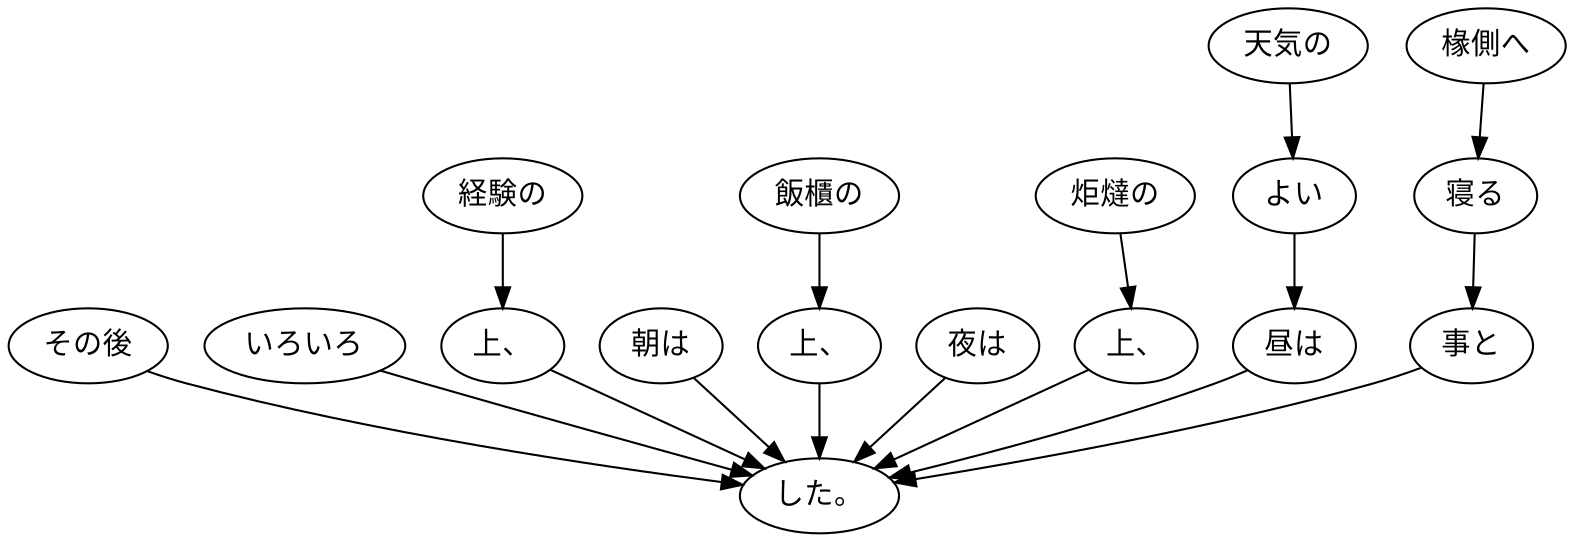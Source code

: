 digraph graph92 {
	node0 [label="その後"];
	node1 [label="いろいろ"];
	node2 [label="経験の"];
	node3 [label="上、"];
	node4 [label="朝は"];
	node5 [label="飯櫃の"];
	node6 [label="上、"];
	node7 [label="夜は"];
	node8 [label="炬燵の"];
	node9 [label="上、"];
	node10 [label="天気の"];
	node11 [label="よい"];
	node12 [label="昼は"];
	node13 [label="椽側へ"];
	node14 [label="寝る"];
	node15 [label="事と"];
	node16 [label="した。"];
	node0 -> node16;
	node1 -> node16;
	node2 -> node3;
	node3 -> node16;
	node4 -> node16;
	node5 -> node6;
	node6 -> node16;
	node7 -> node16;
	node8 -> node9;
	node9 -> node16;
	node10 -> node11;
	node11 -> node12;
	node12 -> node16;
	node13 -> node14;
	node14 -> node15;
	node15 -> node16;
}
